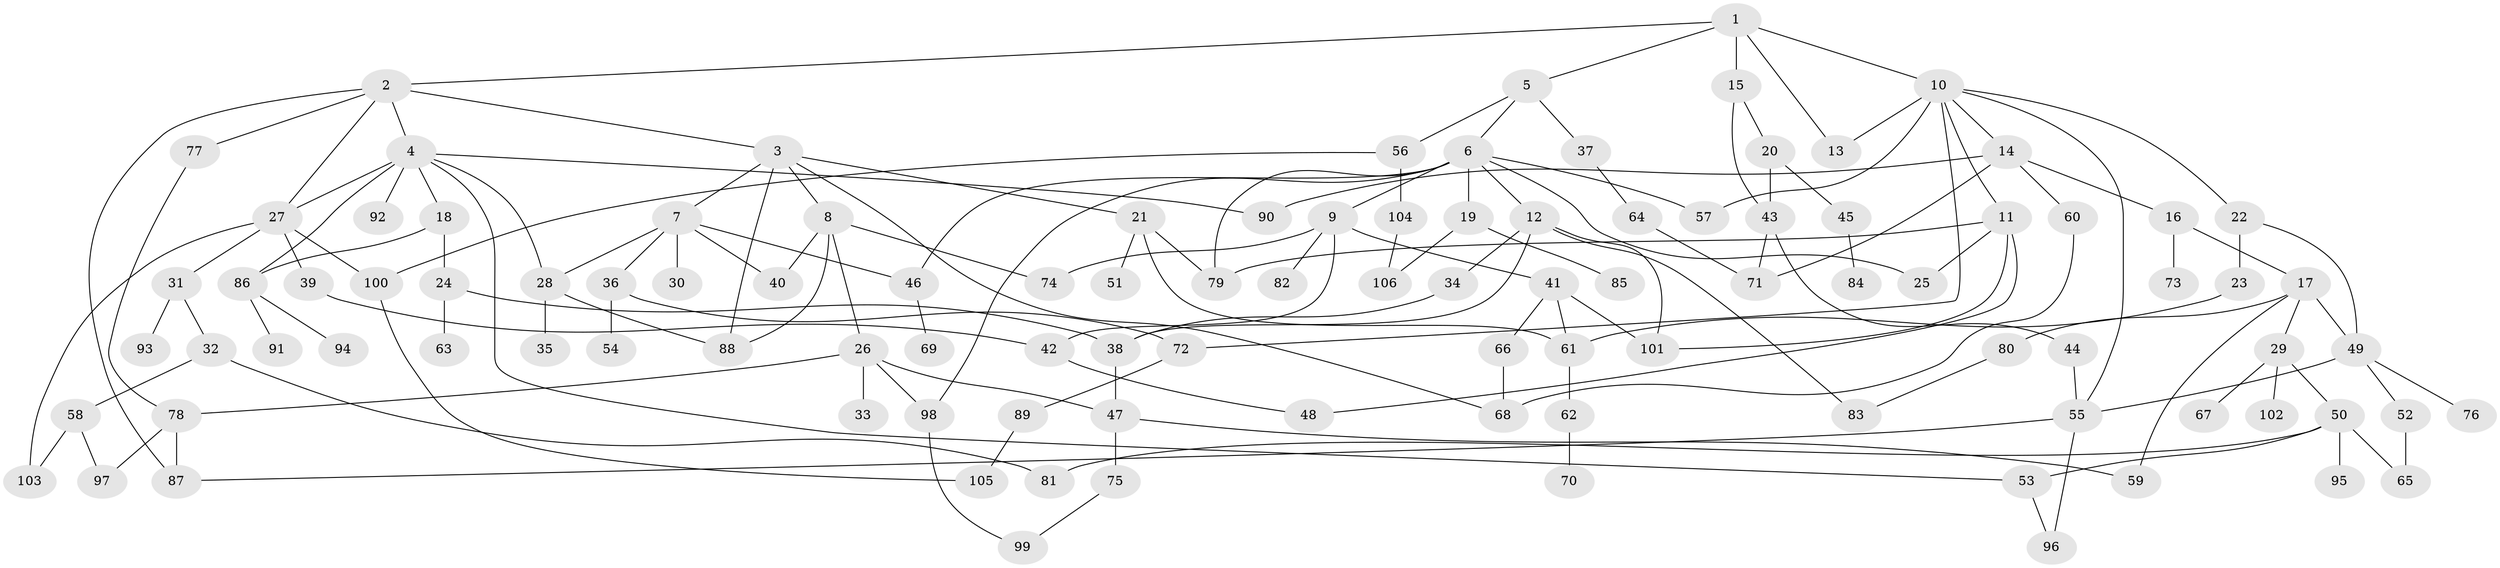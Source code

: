 // Generated by graph-tools (version 1.1) at 2025/25/03/09/25 03:25:34]
// undirected, 106 vertices, 153 edges
graph export_dot {
graph [start="1"]
  node [color=gray90,style=filled];
  1;
  2;
  3;
  4;
  5;
  6;
  7;
  8;
  9;
  10;
  11;
  12;
  13;
  14;
  15;
  16;
  17;
  18;
  19;
  20;
  21;
  22;
  23;
  24;
  25;
  26;
  27;
  28;
  29;
  30;
  31;
  32;
  33;
  34;
  35;
  36;
  37;
  38;
  39;
  40;
  41;
  42;
  43;
  44;
  45;
  46;
  47;
  48;
  49;
  50;
  51;
  52;
  53;
  54;
  55;
  56;
  57;
  58;
  59;
  60;
  61;
  62;
  63;
  64;
  65;
  66;
  67;
  68;
  69;
  70;
  71;
  72;
  73;
  74;
  75;
  76;
  77;
  78;
  79;
  80;
  81;
  82;
  83;
  84;
  85;
  86;
  87;
  88;
  89;
  90;
  91;
  92;
  93;
  94;
  95;
  96;
  97;
  98;
  99;
  100;
  101;
  102;
  103;
  104;
  105;
  106;
  1 -- 2;
  1 -- 5;
  1 -- 10;
  1 -- 13;
  1 -- 15;
  2 -- 3;
  2 -- 4;
  2 -- 27;
  2 -- 77;
  2 -- 87;
  3 -- 7;
  3 -- 8;
  3 -- 21;
  3 -- 88;
  3 -- 68;
  4 -- 18;
  4 -- 28;
  4 -- 53;
  4 -- 86;
  4 -- 90;
  4 -- 92;
  4 -- 27;
  5 -- 6;
  5 -- 37;
  5 -- 56;
  6 -- 9;
  6 -- 12;
  6 -- 19;
  6 -- 57;
  6 -- 98;
  6 -- 79;
  6 -- 25;
  6 -- 46;
  7 -- 30;
  7 -- 36;
  7 -- 46;
  7 -- 40;
  7 -- 28;
  8 -- 26;
  8 -- 40;
  8 -- 74;
  8 -- 88;
  9 -- 41;
  9 -- 74;
  9 -- 82;
  9 -- 42;
  10 -- 11;
  10 -- 14;
  10 -- 22;
  10 -- 13;
  10 -- 57;
  10 -- 72;
  10 -- 55;
  11 -- 25;
  11 -- 79;
  11 -- 101;
  11 -- 48;
  12 -- 34;
  12 -- 101;
  12 -- 38;
  12 -- 83;
  14 -- 16;
  14 -- 60;
  14 -- 90;
  14 -- 71;
  15 -- 20;
  15 -- 43;
  16 -- 17;
  16 -- 73;
  17 -- 29;
  17 -- 49;
  17 -- 80;
  17 -- 59;
  18 -- 24;
  18 -- 86;
  19 -- 85;
  19 -- 106;
  20 -- 45;
  20 -- 43;
  21 -- 51;
  21 -- 61;
  21 -- 79;
  22 -- 23;
  22 -- 49;
  23 -- 61;
  24 -- 63;
  24 -- 38;
  26 -- 33;
  26 -- 98;
  26 -- 78;
  26 -- 47;
  27 -- 31;
  27 -- 39;
  27 -- 103;
  27 -- 100;
  28 -- 35;
  28 -- 88;
  29 -- 50;
  29 -- 67;
  29 -- 102;
  31 -- 32;
  31 -- 93;
  32 -- 58;
  32 -- 81;
  34 -- 38;
  36 -- 54;
  36 -- 72;
  37 -- 64;
  38 -- 47;
  39 -- 42;
  41 -- 66;
  41 -- 101;
  41 -- 61;
  42 -- 48;
  43 -- 44;
  43 -- 71;
  44 -- 55;
  45 -- 84;
  46 -- 69;
  47 -- 59;
  47 -- 75;
  49 -- 52;
  49 -- 55;
  49 -- 76;
  50 -- 81;
  50 -- 95;
  50 -- 53;
  50 -- 65;
  52 -- 65;
  53 -- 96;
  55 -- 87;
  55 -- 96;
  56 -- 100;
  56 -- 104;
  58 -- 103;
  58 -- 97;
  60 -- 68;
  61 -- 62;
  62 -- 70;
  64 -- 71;
  66 -- 68;
  72 -- 89;
  75 -- 99;
  77 -- 78;
  78 -- 97;
  78 -- 87;
  80 -- 83;
  86 -- 91;
  86 -- 94;
  89 -- 105;
  98 -- 99;
  100 -- 105;
  104 -- 106;
}
